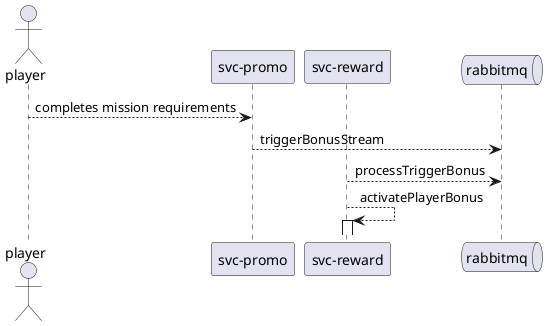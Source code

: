 .current bonus trigger flow
[plantuml]
----

@startuml

actor player as p

participant "svc-promo" as promo
participant "svc-reward" as reward
queue "rabbitmq" as rabbit

p --> promo: completes mission requirements
promo --> rabbit : triggerBonusStream
rabbit <-- reward : processTriggerBonus
reward --> reward ++ : activatePlayerBonus

@enduml

----